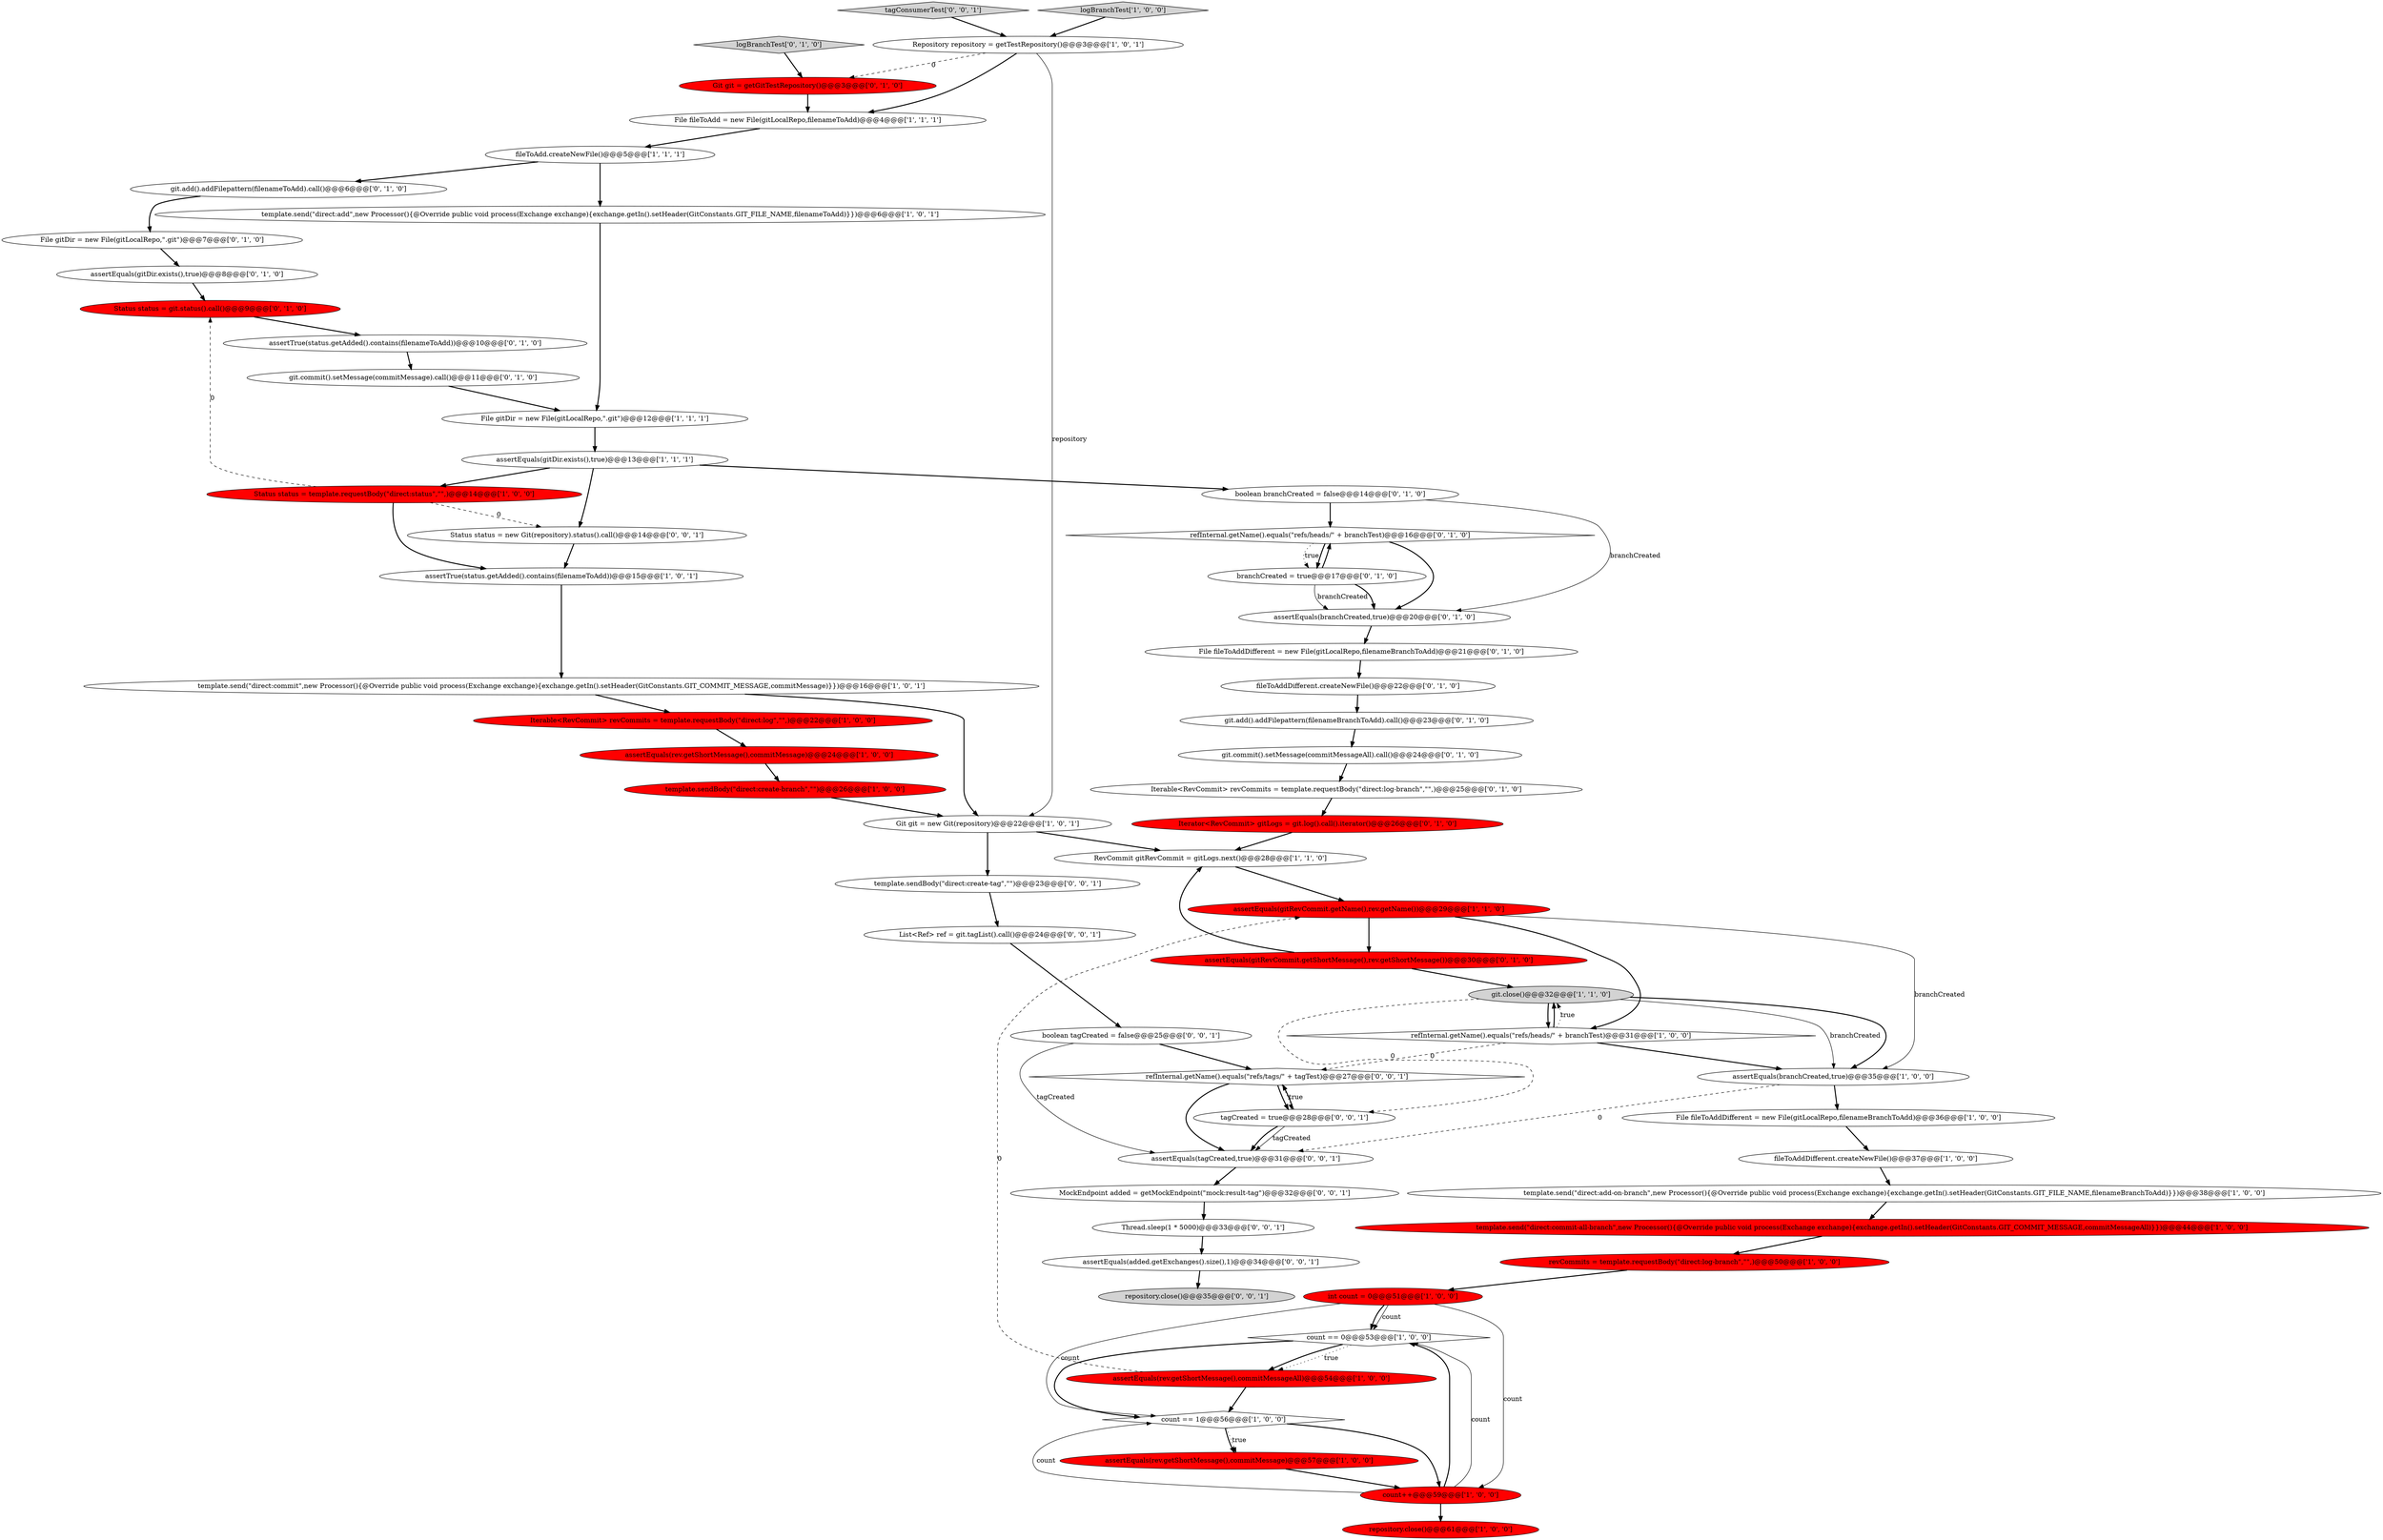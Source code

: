 digraph {
51 [style = filled, label = "tagConsumerTest['0', '0', '1']", fillcolor = lightgray, shape = diamond image = "AAA0AAABBB3BBB"];
19 [style = filled, label = "Git git = new Git(repository)@@@22@@@['1', '0', '1']", fillcolor = white, shape = ellipse image = "AAA0AAABBB1BBB"];
39 [style = filled, label = "git.add().addFilepattern(filenameBranchToAdd).call()@@@23@@@['0', '1', '0']", fillcolor = white, shape = ellipse image = "AAA0AAABBB2BBB"];
0 [style = filled, label = "assertTrue(status.getAdded().contains(filenameToAdd))@@@15@@@['1', '0', '1']", fillcolor = white, shape = ellipse image = "AAA0AAABBB1BBB"];
14 [style = filled, label = "count == 0@@@53@@@['1', '0', '0']", fillcolor = white, shape = diamond image = "AAA0AAABBB1BBB"];
24 [style = filled, label = "template.sendBody(\"direct:create-branch\",\"\")@@@26@@@['1', '0', '0']", fillcolor = red, shape = ellipse image = "AAA1AAABBB1BBB"];
16 [style = filled, label = "count++@@@59@@@['1', '0', '0']", fillcolor = red, shape = ellipse image = "AAA1AAABBB1BBB"];
9 [style = filled, label = "File gitDir = new File(gitLocalRepo,\".git\")@@@12@@@['1', '1', '1']", fillcolor = white, shape = ellipse image = "AAA0AAABBB1BBB"];
3 [style = filled, label = "assertEquals(gitDir.exists(),true)@@@13@@@['1', '1', '1']", fillcolor = white, shape = ellipse image = "AAA0AAABBB1BBB"];
31 [style = filled, label = "refInternal.getName().equals(\"refs/heads/\" + branchTest)@@@16@@@['0', '1', '0']", fillcolor = white, shape = diamond image = "AAA0AAABBB2BBB"];
42 [style = filled, label = "branchCreated = true@@@17@@@['0', '1', '0']", fillcolor = white, shape = ellipse image = "AAA0AAABBB2BBB"];
49 [style = filled, label = "Git git = getGitTestRepository()@@@3@@@['0', '1', '0']", fillcolor = red, shape = ellipse image = "AAA1AAABBB2BBB"];
7 [style = filled, label = "Iterable<RevCommit> revCommits = template.requestBody(\"direct:log\",\"\",)@@@22@@@['1', '0', '0']", fillcolor = red, shape = ellipse image = "AAA1AAABBB1BBB"];
48 [style = filled, label = "fileToAddDifferent.createNewFile()@@@22@@@['0', '1', '0']", fillcolor = white, shape = ellipse image = "AAA0AAABBB2BBB"];
53 [style = filled, label = "tagCreated = true@@@28@@@['0', '0', '1']", fillcolor = white, shape = ellipse image = "AAA0AAABBB3BBB"];
58 [style = filled, label = "List<Ref> ref = git.tagList().call()@@@24@@@['0', '0', '1']", fillcolor = white, shape = ellipse image = "AAA0AAABBB3BBB"];
40 [style = filled, label = "boolean branchCreated = false@@@14@@@['0', '1', '0']", fillcolor = white, shape = ellipse image = "AAA0AAABBB2BBB"];
55 [style = filled, label = "refInternal.getName().equals(\"refs/tags/\" + tagTest)@@@27@@@['0', '0', '1']", fillcolor = white, shape = diamond image = "AAA0AAABBB3BBB"];
1 [style = filled, label = "assertEquals(rev.getShortMessage(),commitMessage)@@@24@@@['1', '0', '0']", fillcolor = red, shape = ellipse image = "AAA1AAABBB1BBB"];
33 [style = filled, label = "File fileToAddDifferent = new File(gitLocalRepo,filenameBranchToAdd)@@@21@@@['0', '1', '0']", fillcolor = white, shape = ellipse image = "AAA0AAABBB2BBB"];
59 [style = filled, label = "boolean tagCreated = false@@@25@@@['0', '0', '1']", fillcolor = white, shape = ellipse image = "AAA0AAABBB3BBB"];
56 [style = filled, label = "repository.close()@@@35@@@['0', '0', '1']", fillcolor = lightgray, shape = ellipse image = "AAA0AAABBB3BBB"];
30 [style = filled, label = "git.close()@@@32@@@['1', '1', '0']", fillcolor = lightgray, shape = ellipse image = "AAA0AAABBB1BBB"];
47 [style = filled, label = "git.commit().setMessage(commitMessage).call()@@@11@@@['0', '1', '0']", fillcolor = white, shape = ellipse image = "AAA0AAABBB2BBB"];
60 [style = filled, label = "template.sendBody(\"direct:create-tag\",\"\")@@@23@@@['0', '0', '1']", fillcolor = white, shape = ellipse image = "AAA0AAABBB3BBB"];
32 [style = filled, label = "assertEquals(gitRevCommit.getShortMessage(),rev.getShortMessage())@@@30@@@['0', '1', '0']", fillcolor = red, shape = ellipse image = "AAA1AAABBB2BBB"];
11 [style = filled, label = "logBranchTest['1', '0', '0']", fillcolor = lightgray, shape = diamond image = "AAA0AAABBB1BBB"];
27 [style = filled, label = "int count = 0@@@51@@@['1', '0', '0']", fillcolor = red, shape = ellipse image = "AAA1AAABBB1BBB"];
23 [style = filled, label = "template.send(\"direct:add-on-branch\",new Processor(){@Override public void process(Exchange exchange){exchange.getIn().setHeader(GitConstants.GIT_FILE_NAME,filenameBranchToAdd)}})@@@38@@@['1', '0', '0']", fillcolor = white, shape = ellipse image = "AAA0AAABBB1BBB"];
29 [style = filled, label = "template.send(\"direct:commit-all-branch\",new Processor(){@Override public void process(Exchange exchange){exchange.getIn().setHeader(GitConstants.GIT_COMMIT_MESSAGE,commitMessageAll)}})@@@44@@@['1', '0', '0']", fillcolor = red, shape = ellipse image = "AAA1AAABBB1BBB"];
52 [style = filled, label = "Status status = new Git(repository).status().call()@@@14@@@['0', '0', '1']", fillcolor = white, shape = ellipse image = "AAA0AAABBB3BBB"];
54 [style = filled, label = "assertEquals(tagCreated,true)@@@31@@@['0', '0', '1']", fillcolor = white, shape = ellipse image = "AAA0AAABBB3BBB"];
26 [style = filled, label = "fileToAdd.createNewFile()@@@5@@@['1', '1', '1']", fillcolor = white, shape = ellipse image = "AAA0AAABBB1BBB"];
36 [style = filled, label = "assertTrue(status.getAdded().contains(filenameToAdd))@@@10@@@['0', '1', '0']", fillcolor = white, shape = ellipse image = "AAA0AAABBB2BBB"];
44 [style = filled, label = "Iterator<RevCommit> gitLogs = git.log().call().iterator()@@@26@@@['0', '1', '0']", fillcolor = red, shape = ellipse image = "AAA1AAABBB2BBB"];
21 [style = filled, label = "RevCommit gitRevCommit = gitLogs.next()@@@28@@@['1', '1', '0']", fillcolor = white, shape = ellipse image = "AAA0AAABBB1BBB"];
50 [style = filled, label = "Thread.sleep(1 * 5000)@@@33@@@['0', '0', '1']", fillcolor = white, shape = ellipse image = "AAA0AAABBB3BBB"];
13 [style = filled, label = "assertEquals(rev.getShortMessage(),commitMessageAll)@@@54@@@['1', '0', '0']", fillcolor = red, shape = ellipse image = "AAA1AAABBB1BBB"];
15 [style = filled, label = "assertEquals(rev.getShortMessage(),commitMessage)@@@57@@@['1', '0', '0']", fillcolor = red, shape = ellipse image = "AAA1AAABBB1BBB"];
6 [style = filled, label = "assertEquals(gitRevCommit.getName(),rev.getName())@@@29@@@['1', '1', '0']", fillcolor = red, shape = ellipse image = "AAA1AAABBB1BBB"];
22 [style = filled, label = "repository.close()@@@61@@@['1', '0', '0']", fillcolor = red, shape = ellipse image = "AAA1AAABBB1BBB"];
41 [style = filled, label = "git.commit().setMessage(commitMessageAll).call()@@@24@@@['0', '1', '0']", fillcolor = white, shape = ellipse image = "AAA0AAABBB2BBB"];
17 [style = filled, label = "File fileToAddDifferent = new File(gitLocalRepo,filenameBranchToAdd)@@@36@@@['1', '0', '0']", fillcolor = white, shape = ellipse image = "AAA0AAABBB1BBB"];
20 [style = filled, label = "File fileToAdd = new File(gitLocalRepo,filenameToAdd)@@@4@@@['1', '1', '1']", fillcolor = white, shape = ellipse image = "AAA0AAABBB1BBB"];
10 [style = filled, label = "fileToAddDifferent.createNewFile()@@@37@@@['1', '0', '0']", fillcolor = white, shape = ellipse image = "AAA0AAABBB1BBB"];
38 [style = filled, label = "assertEquals(gitDir.exists(),true)@@@8@@@['0', '1', '0']", fillcolor = white, shape = ellipse image = "AAA0AAABBB2BBB"];
5 [style = filled, label = "template.send(\"direct:commit\",new Processor(){@Override public void process(Exchange exchange){exchange.getIn().setHeader(GitConstants.GIT_COMMIT_MESSAGE,commitMessage)}})@@@16@@@['1', '0', '1']", fillcolor = white, shape = ellipse image = "AAA0AAABBB1BBB"];
35 [style = filled, label = "git.add().addFilepattern(filenameToAdd).call()@@@6@@@['0', '1', '0']", fillcolor = white, shape = ellipse image = "AAA0AAABBB2BBB"];
18 [style = filled, label = "count == 1@@@56@@@['1', '0', '0']", fillcolor = white, shape = diamond image = "AAA0AAABBB1BBB"];
43 [style = filled, label = "assertEquals(branchCreated,true)@@@20@@@['0', '1', '0']", fillcolor = white, shape = ellipse image = "AAA0AAABBB2BBB"];
46 [style = filled, label = "Status status = git.status().call()@@@9@@@['0', '1', '0']", fillcolor = red, shape = ellipse image = "AAA1AAABBB2BBB"];
37 [style = filled, label = "File gitDir = new File(gitLocalRepo,\".git\")@@@7@@@['0', '1', '0']", fillcolor = white, shape = ellipse image = "AAA0AAABBB2BBB"];
12 [style = filled, label = "revCommits = template.requestBody(\"direct:log-branch\",\"\",)@@@50@@@['1', '0', '0']", fillcolor = red, shape = ellipse image = "AAA1AAABBB1BBB"];
45 [style = filled, label = "Iterable<RevCommit> revCommits = template.requestBody(\"direct:log-branch\",\"\",)@@@25@@@['0', '1', '0']", fillcolor = white, shape = ellipse image = "AAA0AAABBB2BBB"];
28 [style = filled, label = "template.send(\"direct:add\",new Processor(){@Override public void process(Exchange exchange){exchange.getIn().setHeader(GitConstants.GIT_FILE_NAME,filenameToAdd)}})@@@6@@@['1', '0', '1']", fillcolor = white, shape = ellipse image = "AAA0AAABBB1BBB"];
2 [style = filled, label = "Repository repository = getTestRepository()@@@3@@@['1', '0', '1']", fillcolor = white, shape = ellipse image = "AAA0AAABBB1BBB"];
8 [style = filled, label = "refInternal.getName().equals(\"refs/heads/\" + branchTest)@@@31@@@['1', '0', '0']", fillcolor = white, shape = diamond image = "AAA0AAABBB1BBB"];
34 [style = filled, label = "logBranchTest['0', '1', '0']", fillcolor = lightgray, shape = diamond image = "AAA0AAABBB2BBB"];
61 [style = filled, label = "MockEndpoint added = getMockEndpoint(\"mock:result-tag\")@@@32@@@['0', '0', '1']", fillcolor = white, shape = ellipse image = "AAA0AAABBB3BBB"];
25 [style = filled, label = "assertEquals(branchCreated,true)@@@35@@@['1', '0', '0']", fillcolor = white, shape = ellipse image = "AAA0AAABBB1BBB"];
57 [style = filled, label = "assertEquals(added.getExchanges().size(),1)@@@34@@@['0', '0', '1']", fillcolor = white, shape = ellipse image = "AAA0AAABBB3BBB"];
4 [style = filled, label = "Status status = template.requestBody(\"direct:status\",\"\",)@@@14@@@['1', '0', '0']", fillcolor = red, shape = ellipse image = "AAA1AAABBB1BBB"];
6->25 [style = solid, label="branchCreated"];
59->54 [style = solid, label="tagCreated"];
8->30 [style = bold, label=""];
47->9 [style = bold, label=""];
8->30 [style = dotted, label="true"];
19->60 [style = bold, label=""];
42->43 [style = solid, label="branchCreated"];
20->26 [style = bold, label=""];
18->15 [style = dotted, label="true"];
28->9 [style = bold, label=""];
53->54 [style = bold, label=""];
3->4 [style = bold, label=""];
48->39 [style = bold, label=""];
31->42 [style = dotted, label="true"];
23->29 [style = bold, label=""];
35->37 [style = bold, label=""];
37->38 [style = bold, label=""];
26->35 [style = bold, label=""];
33->48 [style = bold, label=""];
2->49 [style = dashed, label="0"];
16->14 [style = bold, label=""];
41->45 [style = bold, label=""];
58->59 [style = bold, label=""];
40->31 [style = bold, label=""];
26->28 [style = bold, label=""];
30->8 [style = bold, label=""];
8->55 [style = dashed, label="0"];
6->32 [style = bold, label=""];
2->20 [style = bold, label=""];
44->21 [style = bold, label=""];
7->1 [style = bold, label=""];
24->19 [style = bold, label=""];
18->15 [style = bold, label=""];
27->18 [style = solid, label="count"];
46->36 [style = bold, label=""];
42->31 [style = bold, label=""];
27->14 [style = solid, label="count"];
53->54 [style = solid, label="tagCreated"];
4->0 [style = bold, label=""];
27->16 [style = solid, label="count"];
52->0 [style = bold, label=""];
40->43 [style = solid, label="branchCreated"];
55->53 [style = dotted, label="true"];
43->33 [style = bold, label=""];
59->55 [style = bold, label=""];
5->7 [style = bold, label=""];
38->46 [style = bold, label=""];
14->18 [style = bold, label=""];
39->41 [style = bold, label=""];
4->52 [style = dashed, label="0"];
54->61 [style = bold, label=""];
13->18 [style = bold, label=""];
17->10 [style = bold, label=""];
27->14 [style = bold, label=""];
34->49 [style = bold, label=""];
4->46 [style = dashed, label="0"];
32->30 [style = bold, label=""];
25->17 [style = bold, label=""];
45->44 [style = bold, label=""];
5->19 [style = bold, label=""];
60->58 [style = bold, label=""];
31->42 [style = bold, label=""];
2->19 [style = solid, label="repository"];
51->2 [style = bold, label=""];
10->23 [style = bold, label=""];
50->57 [style = bold, label=""];
30->25 [style = solid, label="branchCreated"];
31->43 [style = bold, label=""];
9->3 [style = bold, label=""];
14->13 [style = bold, label=""];
12->27 [style = bold, label=""];
49->20 [style = bold, label=""];
0->5 [style = bold, label=""];
18->16 [style = bold, label=""];
53->55 [style = bold, label=""];
19->21 [style = bold, label=""];
36->47 [style = bold, label=""];
32->21 [style = bold, label=""];
42->43 [style = bold, label=""];
3->52 [style = bold, label=""];
25->54 [style = dashed, label="0"];
21->6 [style = bold, label=""];
3->40 [style = bold, label=""];
16->18 [style = solid, label="count"];
16->14 [style = solid, label="count"];
30->25 [style = bold, label=""];
16->22 [style = bold, label=""];
15->16 [style = bold, label=""];
30->53 [style = dashed, label="0"];
11->2 [style = bold, label=""];
14->13 [style = dotted, label="true"];
57->56 [style = bold, label=""];
29->12 [style = bold, label=""];
13->6 [style = dashed, label="0"];
1->24 [style = bold, label=""];
6->8 [style = bold, label=""];
55->53 [style = bold, label=""];
61->50 [style = bold, label=""];
55->54 [style = bold, label=""];
8->25 [style = bold, label=""];
}
